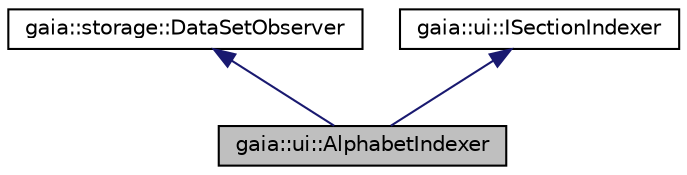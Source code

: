 digraph G
{
  edge [fontname="Helvetica",fontsize="10",labelfontname="Helvetica",labelfontsize="10"];
  node [fontname="Helvetica",fontsize="10",shape=record];
  Node1 [label="gaia::ui::AlphabetIndexer",height=0.2,width=0.4,color="black", fillcolor="grey75", style="filled" fontcolor="black"];
  Node2 -> Node1 [dir=back,color="midnightblue",fontsize="10",style="solid",fontname="Helvetica"];
  Node2 [label="gaia::storage::DataSetObserver",height=0.2,width=0.4,color="black", fillcolor="white", style="filled",URL="$d6/db4/classgaia_1_1storage_1_1_data_set_observer.html",tooltip="Receives call backs when a data set has been changed, or made invalid."];
  Node3 -> Node1 [dir=back,color="midnightblue",fontsize="10",style="solid",fontname="Helvetica"];
  Node3 [label="gaia::ui::ISectionIndexer",height=0.2,width=0.4,color="black", fillcolor="white", style="filled",URL="$d8/ded/classgaia_1_1ui_1_1_i_section_indexer.html",tooltip="Interface that should be implemented on IItemProviders to enable fast scrolling in an AbsListWidget b..."];
}
